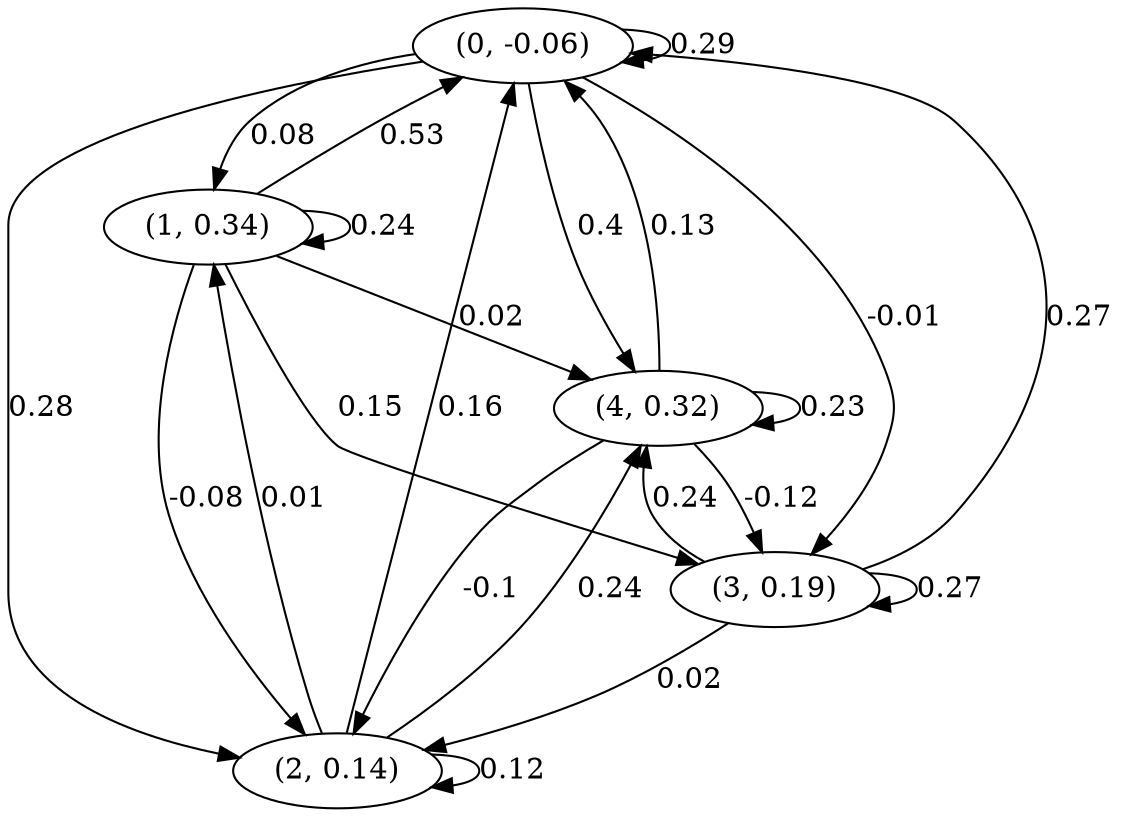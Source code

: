 digraph {
    0 [ label = "(0, -0.06)" ]
    1 [ label = "(1, 0.34)" ]
    2 [ label = "(2, 0.14)" ]
    3 [ label = "(3, 0.19)" ]
    4 [ label = "(4, 0.32)" ]
    0 -> 0 [ label = "0.29" ]
    1 -> 1 [ label = "0.24" ]
    2 -> 2 [ label = "0.12" ]
    3 -> 3 [ label = "0.27" ]
    4 -> 4 [ label = "0.23" ]
    1 -> 0 [ label = "0.53" ]
    2 -> 0 [ label = "0.16" ]
    3 -> 0 [ label = "0.27" ]
    4 -> 0 [ label = "0.13" ]
    0 -> 1 [ label = "0.08" ]
    2 -> 1 [ label = "0.01" ]
    0 -> 2 [ label = "0.28" ]
    1 -> 2 [ label = "-0.08" ]
    3 -> 2 [ label = "0.02" ]
    4 -> 2 [ label = "-0.1" ]
    0 -> 3 [ label = "-0.01" ]
    1 -> 3 [ label = "0.15" ]
    4 -> 3 [ label = "-0.12" ]
    0 -> 4 [ label = "0.4" ]
    1 -> 4 [ label = "0.02" ]
    2 -> 4 [ label = "0.24" ]
    3 -> 4 [ label = "0.24" ]
}


